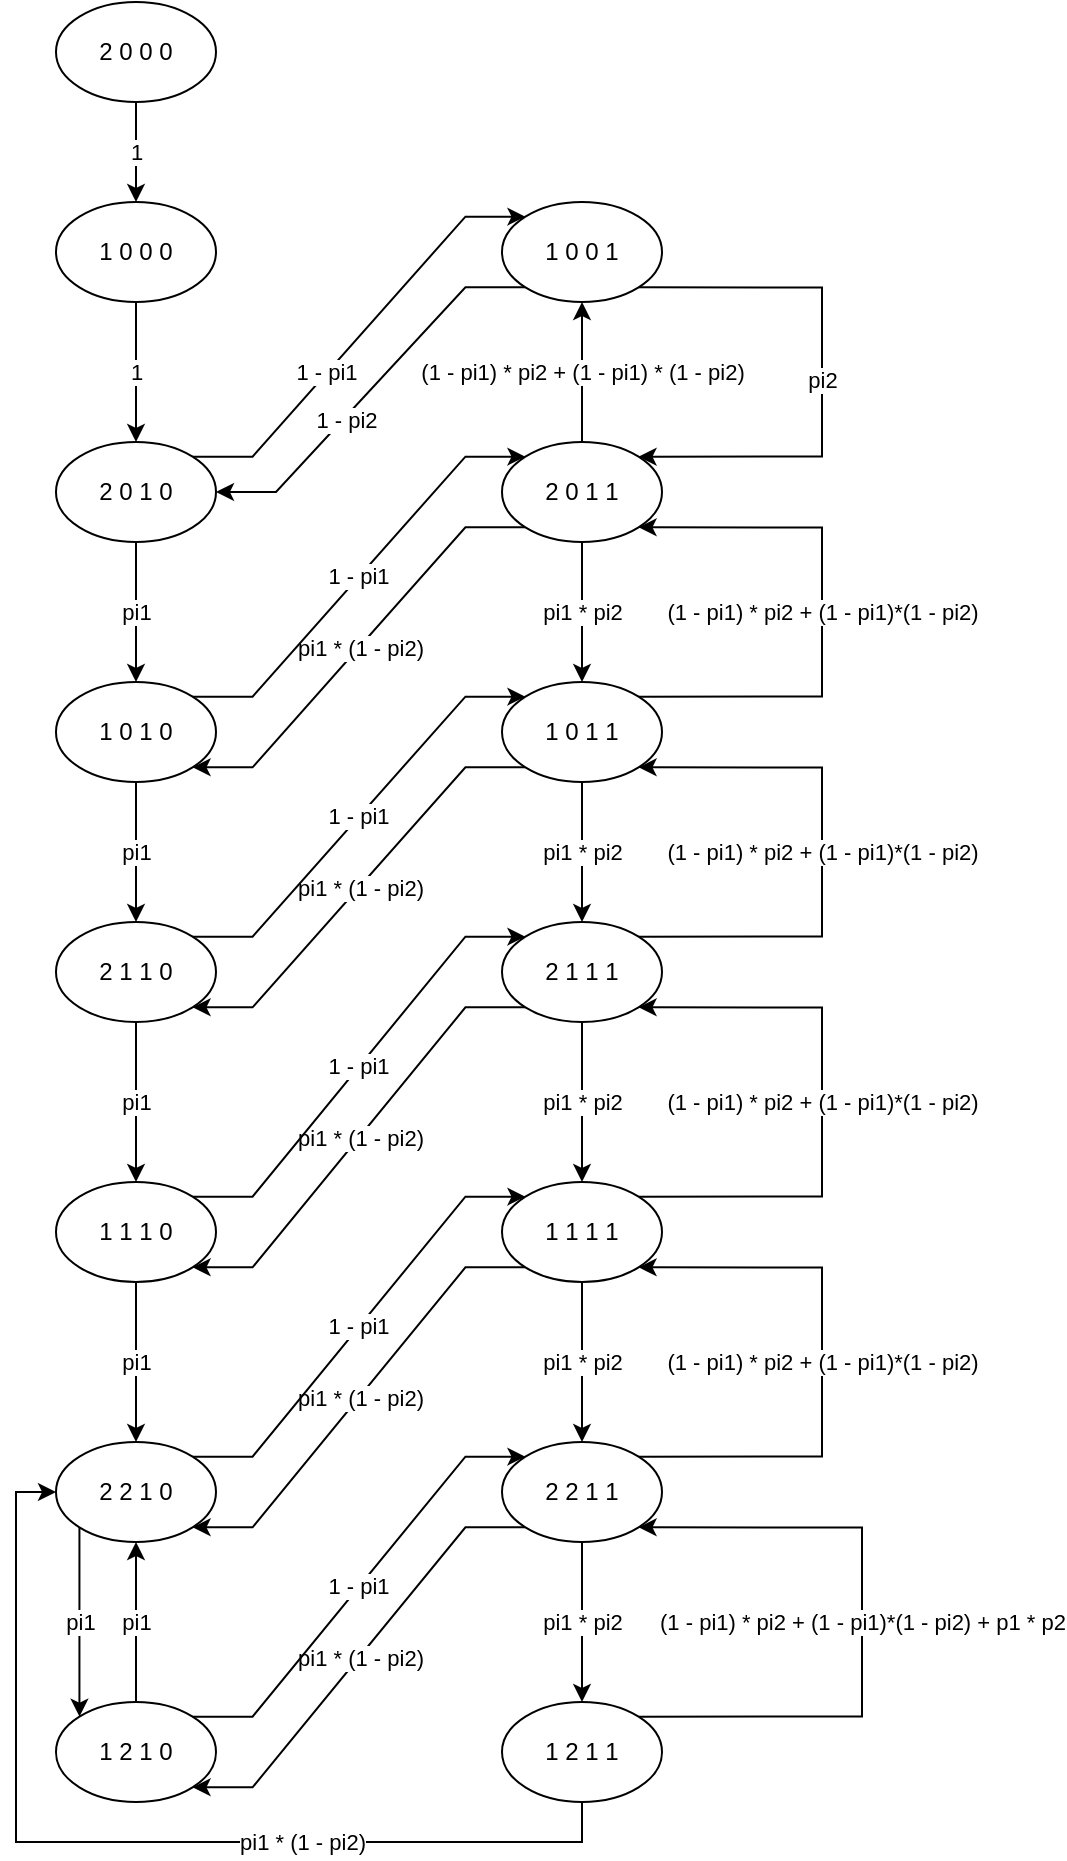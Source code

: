 <mxfile version="15.7.3" type="device"><diagram id="Bst21bf40Eu38O1LSdUo" name="Page-1"><mxGraphModel dx="769" dy="776" grid="1" gridSize="10" guides="1" tooltips="1" connect="1" arrows="1" fold="1" page="1" pageScale="1" pageWidth="850" pageHeight="1100" math="0" shadow="0"><root><mxCell id="0"/><mxCell id="1" parent="0"/><mxCell id="grdb2Q2zW0vNC3k7Uz5P-22" value="1" style="edgeStyle=orthogonalEdgeStyle;rounded=0;orthogonalLoop=1;jettySize=auto;html=1;exitX=0.5;exitY=1;exitDx=0;exitDy=0;" edge="1" parent="1" source="grdb2Q2zW0vNC3k7Uz5P-1" target="grdb2Q2zW0vNC3k7Uz5P-2"><mxGeometry relative="1" as="geometry"/></mxCell><mxCell id="grdb2Q2zW0vNC3k7Uz5P-1" value="2 0 0 0" style="ellipse;whiteSpace=wrap;html=1;" vertex="1" parent="1"><mxGeometry x="87" y="30" width="80" height="50" as="geometry"/></mxCell><mxCell id="grdb2Q2zW0vNC3k7Uz5P-23" value="1" style="edgeStyle=orthogonalEdgeStyle;rounded=0;orthogonalLoop=1;jettySize=auto;html=1;exitX=0.5;exitY=1;exitDx=0;exitDy=0;entryX=0.5;entryY=0;entryDx=0;entryDy=0;" edge="1" parent="1" source="grdb2Q2zW0vNC3k7Uz5P-2" target="grdb2Q2zW0vNC3k7Uz5P-12"><mxGeometry relative="1" as="geometry"/></mxCell><mxCell id="grdb2Q2zW0vNC3k7Uz5P-2" value="1 0 0 0" style="ellipse;whiteSpace=wrap;html=1;" vertex="1" parent="1"><mxGeometry x="87" y="130" width="80" height="50" as="geometry"/></mxCell><mxCell id="grdb2Q2zW0vNC3k7Uz5P-25" style="edgeStyle=orthogonalEdgeStyle;rounded=0;orthogonalLoop=1;jettySize=auto;html=1;exitX=0.5;exitY=0;exitDx=0;exitDy=0;" edge="1" parent="1" source="grdb2Q2zW0vNC3k7Uz5P-10"><mxGeometry relative="1" as="geometry"><mxPoint x="350" y="130" as="targetPoint"/></mxGeometry></mxCell><mxCell id="grdb2Q2zW0vNC3k7Uz5P-26" value="1 - pi2" style="edgeStyle=entityRelationEdgeStyle;rounded=0;orthogonalLoop=1;jettySize=auto;html=1;exitX=0;exitY=1;exitDx=0;exitDy=0;entryX=1;entryY=0.5;entryDx=0;entryDy=0;" edge="1" parent="1" source="grdb2Q2zW0vNC3k7Uz5P-10" target="grdb2Q2zW0vNC3k7Uz5P-12"><mxGeometry x="0.19" relative="1" as="geometry"><mxPoint y="1" as="offset"/></mxGeometry></mxCell><mxCell id="grdb2Q2zW0vNC3k7Uz5P-27" value="pi2" style="edgeStyle=orthogonalEdgeStyle;rounded=0;orthogonalLoop=1;jettySize=auto;html=1;exitX=1;exitY=1;exitDx=0;exitDy=0;entryX=1;entryY=0;entryDx=0;entryDy=0;" edge="1" parent="1" source="grdb2Q2zW0vNC3k7Uz5P-10" target="grdb2Q2zW0vNC3k7Uz5P-13"><mxGeometry x="0.03" relative="1" as="geometry"><Array as="points"><mxPoint x="470" y="173"/><mxPoint x="470" y="257"/></Array><mxPoint as="offset"/></mxGeometry></mxCell><mxCell id="grdb2Q2zW0vNC3k7Uz5P-10" value="1 0 0 1" style="ellipse;whiteSpace=wrap;html=1;" vertex="1" parent="1"><mxGeometry x="310" y="130" width="80" height="50" as="geometry"/></mxCell><mxCell id="grdb2Q2zW0vNC3k7Uz5P-24" value="1 - pi1" style="edgeStyle=entityRelationEdgeStyle;rounded=0;orthogonalLoop=1;jettySize=auto;html=1;exitX=1;exitY=0;exitDx=0;exitDy=0;entryX=0;entryY=0;entryDx=0;entryDy=0;" edge="1" parent="1" source="grdb2Q2zW0vNC3k7Uz5P-12" target="grdb2Q2zW0vNC3k7Uz5P-10"><mxGeometry x="-0.218" relative="1" as="geometry"><mxPoint as="offset"/></mxGeometry></mxCell><mxCell id="grdb2Q2zW0vNC3k7Uz5P-32" value="pi1" style="edgeStyle=orthogonalEdgeStyle;rounded=0;orthogonalLoop=1;jettySize=auto;html=1;exitX=0.5;exitY=1;exitDx=0;exitDy=0;" edge="1" parent="1" source="grdb2Q2zW0vNC3k7Uz5P-12" target="grdb2Q2zW0vNC3k7Uz5P-14"><mxGeometry relative="1" as="geometry"/></mxCell><mxCell id="grdb2Q2zW0vNC3k7Uz5P-12" value="2 0 1 0" style="ellipse;whiteSpace=wrap;html=1;" vertex="1" parent="1"><mxGeometry x="87" y="250" width="80" height="50" as="geometry"/></mxCell><mxCell id="grdb2Q2zW0vNC3k7Uz5P-30" value="(1 - pi1) * pi2 + (1 - pi1) * (1 - pi2)" style="edgeStyle=orthogonalEdgeStyle;rounded=0;orthogonalLoop=1;jettySize=auto;html=1;exitX=0.5;exitY=0;exitDx=0;exitDy=0;entryX=0.5;entryY=1;entryDx=0;entryDy=0;" edge="1" parent="1" source="grdb2Q2zW0vNC3k7Uz5P-13" target="grdb2Q2zW0vNC3k7Uz5P-10"><mxGeometry relative="1" as="geometry"/></mxCell><mxCell id="grdb2Q2zW0vNC3k7Uz5P-33" value="pi1 * pi2" style="edgeStyle=orthogonalEdgeStyle;rounded=0;orthogonalLoop=1;jettySize=auto;html=1;exitX=0.5;exitY=1;exitDx=0;exitDy=0;entryX=0.5;entryY=0;entryDx=0;entryDy=0;" edge="1" parent="1" source="grdb2Q2zW0vNC3k7Uz5P-13" target="grdb2Q2zW0vNC3k7Uz5P-15"><mxGeometry relative="1" as="geometry"/></mxCell><mxCell id="grdb2Q2zW0vNC3k7Uz5P-60" value="&lt;meta charset=&quot;utf-8&quot;&gt;&lt;span style=&quot;color: rgb(0, 0, 0); font-family: helvetica; font-size: 11px; font-style: normal; font-weight: 400; letter-spacing: normal; text-align: center; text-indent: 0px; text-transform: none; word-spacing: 0px; background-color: rgb(255, 255, 255); display: inline; float: none;&quot;&gt;pi1 * (1 - pi2)&lt;/span&gt;" style="edgeStyle=entityRelationEdgeStyle;rounded=0;orthogonalLoop=1;jettySize=auto;html=1;exitX=0;exitY=1;exitDx=0;exitDy=0;entryX=1;entryY=1;entryDx=0;entryDy=0;elbow=vertical;" edge="1" parent="1" source="grdb2Q2zW0vNC3k7Uz5P-13" target="grdb2Q2zW0vNC3k7Uz5P-14"><mxGeometry relative="1" as="geometry"/></mxCell><mxCell id="grdb2Q2zW0vNC3k7Uz5P-13" value="2 0 1 1" style="ellipse;whiteSpace=wrap;html=1;" vertex="1" parent="1"><mxGeometry x="310" y="250" width="80" height="50" as="geometry"/></mxCell><mxCell id="grdb2Q2zW0vNC3k7Uz5P-38" value="pi1" style="edgeStyle=orthogonalEdgeStyle;rounded=0;orthogonalLoop=1;jettySize=auto;html=1;exitX=0.5;exitY=1;exitDx=0;exitDy=0;entryX=0.5;entryY=0;entryDx=0;entryDy=0;" edge="1" parent="1" source="grdb2Q2zW0vNC3k7Uz5P-14" target="grdb2Q2zW0vNC3k7Uz5P-16"><mxGeometry relative="1" as="geometry"/></mxCell><mxCell id="grdb2Q2zW0vNC3k7Uz5P-14" value="1 0 1 0" style="ellipse;whiteSpace=wrap;html=1;" vertex="1" parent="1"><mxGeometry x="87" y="370" width="80" height="50" as="geometry"/></mxCell><mxCell id="grdb2Q2zW0vNC3k7Uz5P-34" value="&lt;meta charset=&quot;utf-8&quot;&gt;&lt;span style=&quot;color: rgb(0, 0, 0); font-family: helvetica; font-size: 11px; font-style: normal; font-weight: 400; letter-spacing: normal; text-align: center; text-indent: 0px; text-transform: none; word-spacing: 0px; background-color: rgb(255, 255, 255); display: inline; float: none;&quot;&gt;pi1 * pi2&lt;/span&gt;" style="edgeStyle=orthogonalEdgeStyle;rounded=0;orthogonalLoop=1;jettySize=auto;html=1;exitX=0.5;exitY=1;exitDx=0;exitDy=0;entryX=0.5;entryY=0;entryDx=0;entryDy=0;" edge="1" parent="1" source="grdb2Q2zW0vNC3k7Uz5P-15" target="grdb2Q2zW0vNC3k7Uz5P-17"><mxGeometry relative="1" as="geometry"/></mxCell><mxCell id="grdb2Q2zW0vNC3k7Uz5P-59" value="&lt;meta charset=&quot;utf-8&quot;&gt;&lt;span style=&quot;color: rgb(0, 0, 0); font-family: helvetica; font-size: 11px; font-style: normal; font-weight: 400; letter-spacing: normal; text-align: center; text-indent: 0px; text-transform: none; word-spacing: 0px; background-color: rgb(255, 255, 255); display: inline; float: none;&quot;&gt;pi1 * (1 - pi2)&lt;/span&gt;" style="edgeStyle=entityRelationEdgeStyle;rounded=0;orthogonalLoop=1;jettySize=auto;html=1;exitX=0;exitY=1;exitDx=0;exitDy=0;entryX=1;entryY=1;entryDx=0;entryDy=0;elbow=vertical;" edge="1" parent="1" source="grdb2Q2zW0vNC3k7Uz5P-15" target="grdb2Q2zW0vNC3k7Uz5P-16"><mxGeometry relative="1" as="geometry"/></mxCell><mxCell id="grdb2Q2zW0vNC3k7Uz5P-65" value="(1 - pi1) * pi2 + (1 - pi1)*(1 - pi2)" style="edgeStyle=orthogonalEdgeStyle;rounded=0;orthogonalLoop=1;jettySize=auto;html=1;exitX=1;exitY=0;exitDx=0;exitDy=0;entryX=1;entryY=1;entryDx=0;entryDy=0;elbow=vertical;" edge="1" parent="1" source="grdb2Q2zW0vNC3k7Uz5P-15" target="grdb2Q2zW0vNC3k7Uz5P-13"><mxGeometry relative="1" as="geometry"><Array as="points"><mxPoint x="470" y="377"/><mxPoint x="470" y="293"/></Array></mxGeometry></mxCell><mxCell id="grdb2Q2zW0vNC3k7Uz5P-15" value="1 0 1 1" style="ellipse;whiteSpace=wrap;html=1;" vertex="1" parent="1"><mxGeometry x="310" y="370" width="80" height="50" as="geometry"/></mxCell><mxCell id="grdb2Q2zW0vNC3k7Uz5P-39" value="&lt;meta charset=&quot;utf-8&quot;&gt;&lt;span style=&quot;color: rgb(0, 0, 0); font-family: helvetica; font-size: 11px; font-style: normal; font-weight: 400; letter-spacing: normal; text-align: center; text-indent: 0px; text-transform: none; word-spacing: 0px; background-color: rgb(255, 255, 255); display: inline; float: none;&quot;&gt;pi1&lt;/span&gt;" style="edgeStyle=orthogonalEdgeStyle;rounded=0;orthogonalLoop=1;jettySize=auto;html=1;exitX=0.5;exitY=1;exitDx=0;exitDy=0;entryX=0.5;entryY=0;entryDx=0;entryDy=0;" edge="1" parent="1" source="grdb2Q2zW0vNC3k7Uz5P-16" target="grdb2Q2zW0vNC3k7Uz5P-18"><mxGeometry relative="1" as="geometry"/></mxCell><mxCell id="grdb2Q2zW0vNC3k7Uz5P-16" value="2 1 1 0" style="ellipse;whiteSpace=wrap;html=1;" vertex="1" parent="1"><mxGeometry x="87" y="490" width="80" height="50" as="geometry"/></mxCell><mxCell id="grdb2Q2zW0vNC3k7Uz5P-35" value="&lt;meta charset=&quot;utf-8&quot;&gt;&lt;span style=&quot;color: rgb(0, 0, 0); font-family: helvetica; font-size: 11px; font-style: normal; font-weight: 400; letter-spacing: normal; text-align: center; text-indent: 0px; text-transform: none; word-spacing: 0px; background-color: rgb(255, 255, 255); display: inline; float: none;&quot;&gt;pi1 * pi2&lt;/span&gt;" style="edgeStyle=orthogonalEdgeStyle;rounded=0;orthogonalLoop=1;jettySize=auto;html=1;exitX=0.5;exitY=1;exitDx=0;exitDy=0;entryX=0.5;entryY=0;entryDx=0;entryDy=0;" edge="1" parent="1" source="grdb2Q2zW0vNC3k7Uz5P-17" target="grdb2Q2zW0vNC3k7Uz5P-19"><mxGeometry relative="1" as="geometry"/></mxCell><mxCell id="grdb2Q2zW0vNC3k7Uz5P-58" value="&lt;meta charset=&quot;utf-8&quot;&gt;&lt;span style=&quot;color: rgb(0, 0, 0); font-family: helvetica; font-size: 11px; font-style: normal; font-weight: 400; letter-spacing: normal; text-align: center; text-indent: 0px; text-transform: none; word-spacing: 0px; background-color: rgb(255, 255, 255); display: inline; float: none;&quot;&gt;pi1 * (1 - pi2)&lt;/span&gt;" style="edgeStyle=entityRelationEdgeStyle;rounded=0;orthogonalLoop=1;jettySize=auto;html=1;exitX=0;exitY=1;exitDx=0;exitDy=0;entryX=1;entryY=1;entryDx=0;entryDy=0;elbow=vertical;" edge="1" parent="1" source="grdb2Q2zW0vNC3k7Uz5P-17" target="grdb2Q2zW0vNC3k7Uz5P-18"><mxGeometry relative="1" as="geometry"/></mxCell><mxCell id="grdb2Q2zW0vNC3k7Uz5P-68" value="&lt;meta charset=&quot;utf-8&quot;&gt;&lt;span style=&quot;color: rgb(0, 0, 0); font-family: helvetica; font-size: 11px; font-style: normal; font-weight: 400; letter-spacing: normal; text-align: center; text-indent: 0px; text-transform: none; word-spacing: 0px; background-color: rgb(255, 255, 255); display: inline; float: none;&quot;&gt;(1 - pi1) * pi2 + (1 - pi1)*(1 - pi2)&lt;/span&gt;" style="edgeStyle=orthogonalEdgeStyle;rounded=0;orthogonalLoop=1;jettySize=auto;html=1;exitX=1;exitY=0;exitDx=0;exitDy=0;entryX=1;entryY=1;entryDx=0;entryDy=0;elbow=vertical;" edge="1" parent="1" source="grdb2Q2zW0vNC3k7Uz5P-17" target="grdb2Q2zW0vNC3k7Uz5P-15"><mxGeometry relative="1" as="geometry"><Array as="points"><mxPoint x="470" y="497"/><mxPoint x="470" y="413"/></Array></mxGeometry></mxCell><mxCell id="grdb2Q2zW0vNC3k7Uz5P-17" value="2 1 1 1" style="ellipse;whiteSpace=wrap;html=1;" vertex="1" parent="1"><mxGeometry x="310" y="490" width="80" height="50" as="geometry"/></mxCell><mxCell id="grdb2Q2zW0vNC3k7Uz5P-40" value="&lt;meta charset=&quot;utf-8&quot;&gt;&lt;span style=&quot;color: rgb(0, 0, 0); font-family: helvetica; font-size: 11px; font-style: normal; font-weight: 400; letter-spacing: normal; text-align: center; text-indent: 0px; text-transform: none; word-spacing: 0px; background-color: rgb(255, 255, 255); display: inline; float: none;&quot;&gt;pi1&lt;/span&gt;" style="edgeStyle=orthogonalEdgeStyle;rounded=0;orthogonalLoop=1;jettySize=auto;html=1;exitX=0.5;exitY=1;exitDx=0;exitDy=0;entryX=0.5;entryY=0;entryDx=0;entryDy=0;" edge="1" parent="1" source="grdb2Q2zW0vNC3k7Uz5P-18" target="grdb2Q2zW0vNC3k7Uz5P-20"><mxGeometry relative="1" as="geometry"/></mxCell><mxCell id="grdb2Q2zW0vNC3k7Uz5P-46" value="&lt;meta charset=&quot;utf-8&quot;&gt;&lt;span style=&quot;color: rgb(0, 0, 0); font-family: helvetica; font-size: 11px; font-style: normal; font-weight: 400; letter-spacing: normal; text-align: center; text-indent: 0px; text-transform: none; word-spacing: 0px; background-color: rgb(255, 255, 255); display: inline; float: none;&quot;&gt;1 - pi1&lt;/span&gt;" style="rounded=0;orthogonalLoop=1;jettySize=auto;html=1;exitX=1;exitY=0;exitDx=0;exitDy=0;entryX=0;entryY=0;entryDx=0;entryDy=0;edgeStyle=entityRelationEdgeStyle;" edge="1" parent="1" source="grdb2Q2zW0vNC3k7Uz5P-18" target="grdb2Q2zW0vNC3k7Uz5P-17"><mxGeometry relative="1" as="geometry"/></mxCell><mxCell id="grdb2Q2zW0vNC3k7Uz5P-18" value="1 1 1 0" style="ellipse;whiteSpace=wrap;html=1;" vertex="1" parent="1"><mxGeometry x="87" y="620" width="80" height="50" as="geometry"/></mxCell><mxCell id="grdb2Q2zW0vNC3k7Uz5P-36" value="&lt;meta charset=&quot;utf-8&quot;&gt;&lt;span style=&quot;color: rgb(0, 0, 0); font-family: helvetica; font-size: 11px; font-style: normal; font-weight: 400; letter-spacing: normal; text-align: center; text-indent: 0px; text-transform: none; word-spacing: 0px; background-color: rgb(255, 255, 255); display: inline; float: none;&quot;&gt;pi1 * pi2&lt;/span&gt;" style="edgeStyle=orthogonalEdgeStyle;rounded=0;orthogonalLoop=1;jettySize=auto;html=1;exitX=0.5;exitY=1;exitDx=0;exitDy=0;entryX=0.5;entryY=0;entryDx=0;entryDy=0;" edge="1" parent="1" source="grdb2Q2zW0vNC3k7Uz5P-19" target="grdb2Q2zW0vNC3k7Uz5P-21"><mxGeometry relative="1" as="geometry"/></mxCell><mxCell id="grdb2Q2zW0vNC3k7Uz5P-53" value="pi1 * (1 - pi2)" style="rounded=0;orthogonalLoop=1;jettySize=auto;html=1;exitX=0;exitY=1;exitDx=0;exitDy=0;entryX=1;entryY=1;entryDx=0;entryDy=0;elbow=vertical;edgeStyle=entityRelationEdgeStyle;" edge="1" parent="1" source="grdb2Q2zW0vNC3k7Uz5P-19" target="grdb2Q2zW0vNC3k7Uz5P-20"><mxGeometry relative="1" as="geometry"/></mxCell><mxCell id="grdb2Q2zW0vNC3k7Uz5P-69" value="&lt;meta charset=&quot;utf-8&quot;&gt;&lt;span style=&quot;color: rgb(0, 0, 0); font-family: helvetica; font-size: 11px; font-style: normal; font-weight: 400; letter-spacing: normal; text-align: center; text-indent: 0px; text-transform: none; word-spacing: 0px; background-color: rgb(255, 255, 255); display: inline; float: none;&quot;&gt;(1 - pi1) * pi2 + (1 - pi1)*(1 - pi2)&lt;/span&gt;" style="edgeStyle=orthogonalEdgeStyle;rounded=0;orthogonalLoop=1;jettySize=auto;html=1;exitX=1;exitY=0;exitDx=0;exitDy=0;entryX=1;entryY=1;entryDx=0;entryDy=0;elbow=vertical;" edge="1" parent="1" source="grdb2Q2zW0vNC3k7Uz5P-19" target="grdb2Q2zW0vNC3k7Uz5P-17"><mxGeometry relative="1" as="geometry"><Array as="points"><mxPoint x="470" y="627"/><mxPoint x="470" y="533"/></Array></mxGeometry></mxCell><mxCell id="grdb2Q2zW0vNC3k7Uz5P-19" value="1 1 1 1" style="ellipse;whiteSpace=wrap;html=1;" vertex="1" parent="1"><mxGeometry x="310" y="620" width="80" height="50" as="geometry"/></mxCell><mxCell id="grdb2Q2zW0vNC3k7Uz5P-42" value="&lt;meta charset=&quot;utf-8&quot;&gt;&lt;span style=&quot;color: rgb(0, 0, 0); font-family: helvetica; font-size: 11px; font-style: normal; font-weight: 400; letter-spacing: normal; text-align: center; text-indent: 0px; text-transform: none; word-spacing: 0px; background-color: rgb(255, 255, 255); display: inline; float: none;&quot;&gt;pi1&lt;/span&gt;" style="edgeStyle=orthogonalEdgeStyle;rounded=0;orthogonalLoop=1;jettySize=auto;html=1;exitX=0;exitY=1;exitDx=0;exitDy=0;entryX=0;entryY=0;entryDx=0;entryDy=0;" edge="1" parent="1" source="grdb2Q2zW0vNC3k7Uz5P-20" target="grdb2Q2zW0vNC3k7Uz5P-28"><mxGeometry relative="1" as="geometry"/></mxCell><mxCell id="grdb2Q2zW0vNC3k7Uz5P-45" value="&lt;meta charset=&quot;utf-8&quot;&gt;&lt;span style=&quot;color: rgb(0, 0, 0); font-family: helvetica; font-size: 11px; font-style: normal; font-weight: 400; letter-spacing: normal; text-align: center; text-indent: 0px; text-transform: none; word-spacing: 0px; background-color: rgb(255, 255, 255); display: inline; float: none;&quot;&gt;1 - pi1&lt;/span&gt;" style="edgeStyle=entityRelationEdgeStyle;rounded=0;orthogonalLoop=1;jettySize=auto;html=1;exitX=1;exitY=0;exitDx=0;exitDy=0;entryX=0;entryY=0;entryDx=0;entryDy=0;" edge="1" parent="1" source="grdb2Q2zW0vNC3k7Uz5P-20" target="grdb2Q2zW0vNC3k7Uz5P-19"><mxGeometry relative="1" as="geometry"/></mxCell><mxCell id="grdb2Q2zW0vNC3k7Uz5P-20" value="2 2 1 0" style="ellipse;whiteSpace=wrap;html=1;" vertex="1" parent="1"><mxGeometry x="87" y="750" width="80" height="50" as="geometry"/></mxCell><mxCell id="grdb2Q2zW0vNC3k7Uz5P-37" value="&lt;meta charset=&quot;utf-8&quot;&gt;&lt;span style=&quot;color: rgb(0, 0, 0); font-family: helvetica; font-size: 11px; font-style: normal; font-weight: 400; letter-spacing: normal; text-align: center; text-indent: 0px; text-transform: none; word-spacing: 0px; background-color: rgb(255, 255, 255); display: inline; float: none;&quot;&gt;pi1 * pi2&lt;/span&gt;" style="edgeStyle=orthogonalEdgeStyle;rounded=0;orthogonalLoop=1;jettySize=auto;html=1;exitX=0.5;exitY=1;exitDx=0;exitDy=0;entryX=0.5;entryY=0;entryDx=0;entryDy=0;" edge="1" parent="1" source="grdb2Q2zW0vNC3k7Uz5P-21" target="grdb2Q2zW0vNC3k7Uz5P-29"><mxGeometry relative="1" as="geometry"/></mxCell><mxCell id="grdb2Q2zW0vNC3k7Uz5P-57" value="pi1 * (1 - pi2)" style="edgeStyle=entityRelationEdgeStyle;rounded=0;orthogonalLoop=1;jettySize=auto;html=1;exitX=0;exitY=1;exitDx=0;exitDy=0;entryX=1;entryY=1;entryDx=0;entryDy=0;elbow=vertical;" edge="1" parent="1" source="grdb2Q2zW0vNC3k7Uz5P-21" target="grdb2Q2zW0vNC3k7Uz5P-28"><mxGeometry relative="1" as="geometry"/></mxCell><mxCell id="grdb2Q2zW0vNC3k7Uz5P-70" value="&lt;meta charset=&quot;utf-8&quot;&gt;&lt;span style=&quot;color: rgb(0, 0, 0); font-family: helvetica; font-size: 11px; font-style: normal; font-weight: 400; letter-spacing: normal; text-align: center; text-indent: 0px; text-transform: none; word-spacing: 0px; background-color: rgb(255, 255, 255); display: inline; float: none;&quot;&gt;(1 - pi1) * pi2 + (1 - pi1)*(1 - pi2)&lt;/span&gt;" style="edgeStyle=orthogonalEdgeStyle;rounded=0;orthogonalLoop=1;jettySize=auto;html=1;exitX=1;exitY=0;exitDx=0;exitDy=0;entryX=1;entryY=1;entryDx=0;entryDy=0;elbow=vertical;" edge="1" parent="1" source="grdb2Q2zW0vNC3k7Uz5P-21" target="grdb2Q2zW0vNC3k7Uz5P-19"><mxGeometry relative="1" as="geometry"><Array as="points"><mxPoint x="470" y="757"/><mxPoint x="470" y="663"/></Array></mxGeometry></mxCell><mxCell id="grdb2Q2zW0vNC3k7Uz5P-21" value="2 2 1 1" style="ellipse;whiteSpace=wrap;html=1;" vertex="1" parent="1"><mxGeometry x="310" y="750" width="80" height="50" as="geometry"/></mxCell><mxCell id="grdb2Q2zW0vNC3k7Uz5P-43" value="&lt;meta charset=&quot;utf-8&quot;&gt;&lt;span style=&quot;color: rgb(0, 0, 0); font-family: helvetica; font-size: 11px; font-style: normal; font-weight: 400; letter-spacing: normal; text-align: center; text-indent: 0px; text-transform: none; word-spacing: 0px; background-color: rgb(255, 255, 255); display: inline; float: none;&quot;&gt;pi1&lt;/span&gt;" style="edgeStyle=orthogonalEdgeStyle;rounded=0;orthogonalLoop=1;jettySize=auto;html=1;exitX=0.5;exitY=0;exitDx=0;exitDy=0;entryX=0.5;entryY=1;entryDx=0;entryDy=0;" edge="1" parent="1" source="grdb2Q2zW0vNC3k7Uz5P-28" target="grdb2Q2zW0vNC3k7Uz5P-20"><mxGeometry relative="1" as="geometry"/></mxCell><mxCell id="grdb2Q2zW0vNC3k7Uz5P-28" value="1 2 1 0" style="ellipse;whiteSpace=wrap;html=1;" vertex="1" parent="1"><mxGeometry x="87" y="880" width="80" height="50" as="geometry"/></mxCell><mxCell id="grdb2Q2zW0vNC3k7Uz5P-71" value="&lt;span style=&quot;color: rgb(0 , 0 , 0) ; font-family: &amp;#34;helvetica&amp;#34; ; font-size: 11px ; font-style: normal ; font-weight: 400 ; letter-spacing: normal ; text-align: center ; text-indent: 0px ; text-transform: none ; word-spacing: 0px ; background-color: rgb(255 , 255 , 255) ; display: inline ; float: none&quot;&gt;(1 - pi1) * pi2 + (1 - pi1)*(1 - pi2) + p1 * p2&lt;/span&gt;" style="edgeStyle=orthogonalEdgeStyle;rounded=0;orthogonalLoop=1;jettySize=auto;html=1;exitX=1;exitY=0;exitDx=0;exitDy=0;entryX=1;entryY=1;entryDx=0;entryDy=0;elbow=vertical;" edge="1" parent="1" source="grdb2Q2zW0vNC3k7Uz5P-29" target="grdb2Q2zW0vNC3k7Uz5P-21"><mxGeometry relative="1" as="geometry"><Array as="points"><mxPoint x="490" y="887"/><mxPoint x="490" y="793"/></Array></mxGeometry></mxCell><mxCell id="grdb2Q2zW0vNC3k7Uz5P-72" value="pi1 * (1 - pi2)" style="edgeStyle=orthogonalEdgeStyle;rounded=0;orthogonalLoop=1;jettySize=auto;html=1;exitX=0.5;exitY=1;exitDx=0;exitDy=0;entryX=0;entryY=0.5;entryDx=0;entryDy=0;elbow=vertical;" edge="1" parent="1" source="grdb2Q2zW0vNC3k7Uz5P-29" target="grdb2Q2zW0vNC3k7Uz5P-20"><mxGeometry x="-0.357" relative="1" as="geometry"><mxPoint as="offset"/></mxGeometry></mxCell><mxCell id="grdb2Q2zW0vNC3k7Uz5P-29" value="1 2 1 1" style="ellipse;whiteSpace=wrap;html=1;" vertex="1" parent="1"><mxGeometry x="310" y="880" width="80" height="50" as="geometry"/></mxCell><mxCell id="grdb2Q2zW0vNC3k7Uz5P-48" value="&lt;meta charset=&quot;utf-8&quot;&gt;&lt;span style=&quot;color: rgb(0, 0, 0); font-family: helvetica; font-size: 11px; font-style: normal; font-weight: 400; letter-spacing: normal; text-align: center; text-indent: 0px; text-transform: none; word-spacing: 0px; background-color: rgb(255, 255, 255); display: inline; float: none;&quot;&gt;1 - pi1&lt;/span&gt;" style="edgeStyle=entityRelationEdgeStyle;rounded=0;orthogonalLoop=1;jettySize=auto;html=1;exitX=1;exitY=0;exitDx=0;exitDy=0;entryX=0;entryY=0;entryDx=0;entryDy=0;" edge="1" parent="1" source="grdb2Q2zW0vNC3k7Uz5P-28" target="grdb2Q2zW0vNC3k7Uz5P-21"><mxGeometry relative="1" as="geometry"><mxPoint x="150.004" y="890.002" as="sourcePoint"/><mxPoint x="316.436" y="760.002" as="targetPoint"/></mxGeometry></mxCell><mxCell id="grdb2Q2zW0vNC3k7Uz5P-50" value="&lt;meta charset=&quot;utf-8&quot;&gt;&lt;span style=&quot;color: rgb(0, 0, 0); font-family: helvetica; font-size: 11px; font-style: normal; font-weight: 400; letter-spacing: normal; text-align: center; text-indent: 0px; text-transform: none; word-spacing: 0px; background-color: rgb(255, 255, 255); display: inline; float: none;&quot;&gt;1 - pi1&lt;/span&gt;" style="edgeStyle=entityRelationEdgeStyle;rounded=0;orthogonalLoop=1;jettySize=auto;html=1;exitX=1;exitY=0;exitDx=0;exitDy=0;entryX=0;entryY=0;entryDx=0;entryDy=0;" edge="1" parent="1" source="grdb2Q2zW0vNC3k7Uz5P-16" target="grdb2Q2zW0vNC3k7Uz5P-15"><mxGeometry relative="1" as="geometry"><mxPoint x="160.004" y="490.002" as="sourcePoint"/><mxPoint x="326.436" y="360.002" as="targetPoint"/></mxGeometry></mxCell><mxCell id="grdb2Q2zW0vNC3k7Uz5P-51" value="&lt;meta charset=&quot;utf-8&quot;&gt;&lt;span style=&quot;color: rgb(0, 0, 0); font-family: helvetica; font-size: 11px; font-style: normal; font-weight: 400; letter-spacing: normal; text-align: center; text-indent: 0px; text-transform: none; word-spacing: 0px; background-color: rgb(255, 255, 255); display: inline; float: none;&quot;&gt;1 - pi1&lt;/span&gt;" style="edgeStyle=entityRelationEdgeStyle;rounded=0;orthogonalLoop=1;jettySize=auto;html=1;exitX=1;exitY=0;exitDx=0;exitDy=0;entryX=0;entryY=0;entryDx=0;entryDy=0;" edge="1" parent="1" source="grdb2Q2zW0vNC3k7Uz5P-14" target="grdb2Q2zW0vNC3k7Uz5P-13"><mxGeometry relative="1" as="geometry"><mxPoint x="160.004" y="370.002" as="sourcePoint"/><mxPoint x="326.436" y="240.002" as="targetPoint"/></mxGeometry></mxCell></root></mxGraphModel></diagram></mxfile>